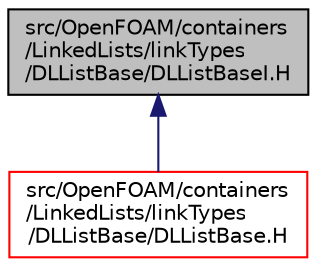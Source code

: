 digraph "src/OpenFOAM/containers/LinkedLists/linkTypes/DLListBase/DLListBaseI.H"
{
  bgcolor="transparent";
  edge [fontname="Helvetica",fontsize="10",labelfontname="Helvetica",labelfontsize="10"];
  node [fontname="Helvetica",fontsize="10",shape=record];
  Node1 [label="src/OpenFOAM/containers\l/LinkedLists/linkTypes\l/DLListBase/DLListBaseI.H",height=0.2,width=0.4,color="black", fillcolor="grey75", style="filled" fontcolor="black"];
  Node1 -> Node2 [dir="back",color="midnightblue",fontsize="10",style="solid",fontname="Helvetica"];
  Node2 [label="src/OpenFOAM/containers\l/LinkedLists/linkTypes\l/DLListBase/DLListBase.H",height=0.2,width=0.4,color="red",URL="$DLListBase_8H.html"];
}
